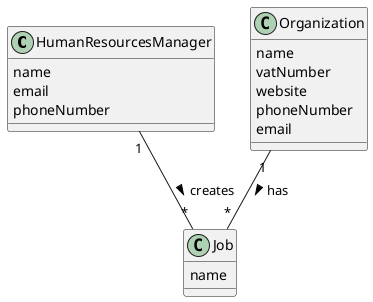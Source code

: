 @startuml

class HumanResourcesManager {
    name
    email
    phoneNumber
}

class Job {
    name
}

class Organization {
    name
    vatNumber
    website
    phoneNumber
    email
}

HumanResourcesManager "1" -- "*" Job : creates >
Organization "1" -- "*" Job : has >

@enduml